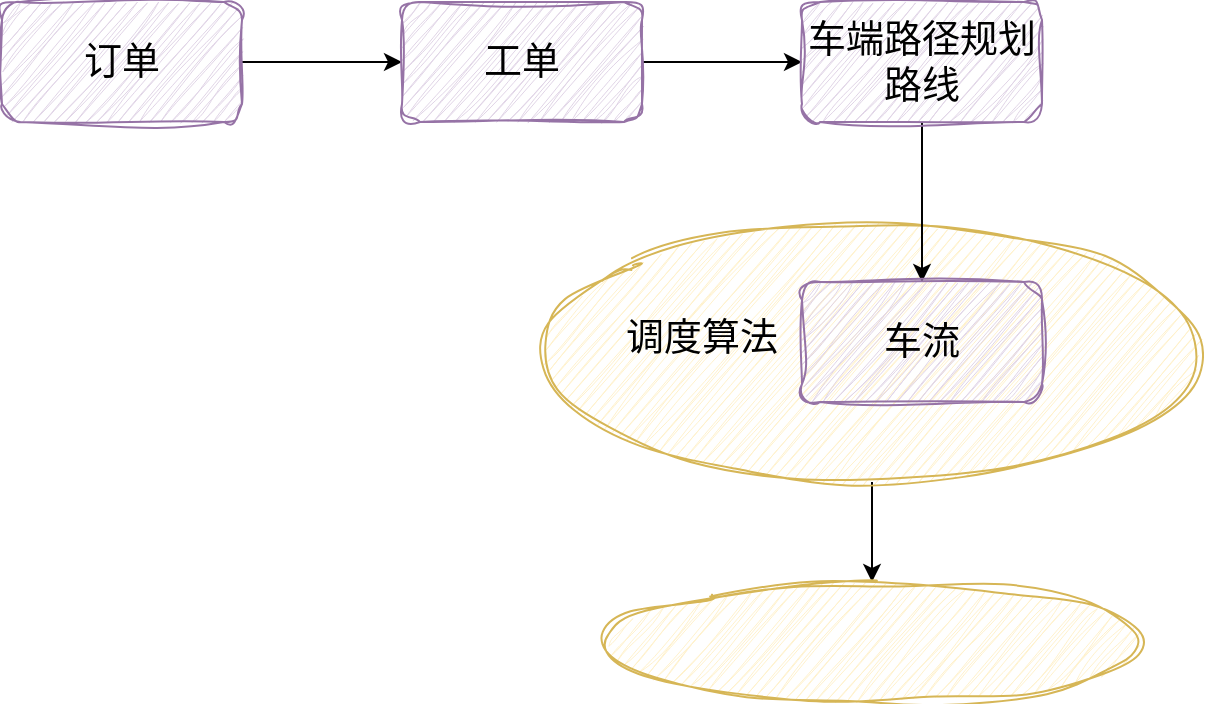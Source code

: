 <mxfile version="24.6.1" type="github">
  <diagram name="第 1 页" id="qrbL29LjwJQfhf73JiEF">
    <mxGraphModel dx="1002" dy="535" grid="1" gridSize="10" guides="1" tooltips="1" connect="1" arrows="1" fold="1" page="1" pageScale="1" pageWidth="827" pageHeight="1169" math="0" shadow="0">
      <root>
        <mxCell id="0" />
        <mxCell id="1" parent="0" />
        <mxCell id="j4imnVkP3T4xt2o0lgQL-11" value="" style="edgeStyle=orthogonalEdgeStyle;rounded=0;orthogonalLoop=1;jettySize=auto;html=1;" edge="1" parent="1" source="j4imnVkP3T4xt2o0lgQL-8" target="j4imnVkP3T4xt2o0lgQL-10">
          <mxGeometry relative="1" as="geometry" />
        </mxCell>
        <mxCell id="j4imnVkP3T4xt2o0lgQL-8" value="" style="ellipse;whiteSpace=wrap;html=1;sketch=1;curveFitting=1;jiggle=2;fillColor=#fff2cc;strokeColor=#d6b656;fontFamily=Times New Roman;" vertex="1" parent="1">
          <mxGeometry x="320" y="170" width="330" height="130" as="geometry" />
        </mxCell>
        <mxCell id="j4imnVkP3T4xt2o0lgQL-3" value="" style="edgeStyle=orthogonalEdgeStyle;rounded=0;orthogonalLoop=1;jettySize=auto;html=1;fontFamily=Times New Roman;" edge="1" parent="1" source="j4imnVkP3T4xt2o0lgQL-1" target="j4imnVkP3T4xt2o0lgQL-2">
          <mxGeometry relative="1" as="geometry" />
        </mxCell>
        <mxCell id="j4imnVkP3T4xt2o0lgQL-1" value="&lt;font style=&quot;font-size: 19px;&quot;&gt;订单&lt;/font&gt;" style="rounded=1;whiteSpace=wrap;html=1;fillStyle=hatch;fillColor=#e1d5e7;strokeColor=#9673a6;sketch=1;curveFitting=1;jiggle=2;fontFamily=Times New Roman;" vertex="1" parent="1">
          <mxGeometry x="50" y="60" width="120" height="60" as="geometry" />
        </mxCell>
        <mxCell id="j4imnVkP3T4xt2o0lgQL-5" value="" style="edgeStyle=orthogonalEdgeStyle;rounded=0;orthogonalLoop=1;jettySize=auto;html=1;fontFamily=Times New Roman;" edge="1" parent="1" source="j4imnVkP3T4xt2o0lgQL-2" target="j4imnVkP3T4xt2o0lgQL-4">
          <mxGeometry relative="1" as="geometry" />
        </mxCell>
        <mxCell id="j4imnVkP3T4xt2o0lgQL-2" value="&lt;font style=&quot;font-size: 19px;&quot;&gt;工单&lt;/font&gt;" style="rounded=1;whiteSpace=wrap;html=1;fillStyle=hatch;fillColor=#e1d5e7;strokeColor=#9673a6;sketch=1;curveFitting=1;jiggle=2;fontFamily=Times New Roman;" vertex="1" parent="1">
          <mxGeometry x="250" y="60" width="120" height="60" as="geometry" />
        </mxCell>
        <mxCell id="j4imnVkP3T4xt2o0lgQL-7" value="" style="edgeStyle=orthogonalEdgeStyle;rounded=0;orthogonalLoop=1;jettySize=auto;html=1;fontFamily=Times New Roman;" edge="1" parent="1" source="j4imnVkP3T4xt2o0lgQL-4" target="j4imnVkP3T4xt2o0lgQL-6">
          <mxGeometry relative="1" as="geometry" />
        </mxCell>
        <mxCell id="j4imnVkP3T4xt2o0lgQL-4" value="&lt;font style=&quot;font-size: 19px;&quot;&gt;车端路径规划路线&lt;/font&gt;" style="rounded=1;whiteSpace=wrap;html=1;fillStyle=hatch;fillColor=#e1d5e7;strokeColor=#9673a6;sketch=1;curveFitting=1;jiggle=2;fontFamily=Times New Roman;" vertex="1" parent="1">
          <mxGeometry x="450" y="60" width="120" height="60" as="geometry" />
        </mxCell>
        <mxCell id="j4imnVkP3T4xt2o0lgQL-6" value="&lt;font style=&quot;font-size: 19px;&quot;&gt;车流&lt;/font&gt;" style="rounded=1;whiteSpace=wrap;html=1;fillStyle=hatch;fillColor=#e1d5e7;strokeColor=#9673a6;sketch=1;curveFitting=1;jiggle=2;fontFamily=Times New Roman;" vertex="1" parent="1">
          <mxGeometry x="450" y="200" width="120" height="60" as="geometry" />
        </mxCell>
        <mxCell id="j4imnVkP3T4xt2o0lgQL-9" value="&lt;font style=&quot;font-size: 19px;&quot;&gt;调度算法&lt;/font&gt;" style="text;strokeColor=none;align=center;fillColor=none;html=1;verticalAlign=middle;whiteSpace=wrap;rounded=0;fontFamily=Times New Roman;" vertex="1" parent="1">
          <mxGeometry x="320" y="195" width="160" height="65" as="geometry" />
        </mxCell>
        <mxCell id="j4imnVkP3T4xt2o0lgQL-10" value="" style="ellipse;whiteSpace=wrap;html=1;sketch=1;curveFitting=1;jiggle=2;fillColor=#fff2cc;strokeColor=#d6b656;fontFamily=Times New Roman;" vertex="1" parent="1">
          <mxGeometry x="350" y="350" width="270" height="60" as="geometry" />
        </mxCell>
      </root>
    </mxGraphModel>
  </diagram>
</mxfile>
